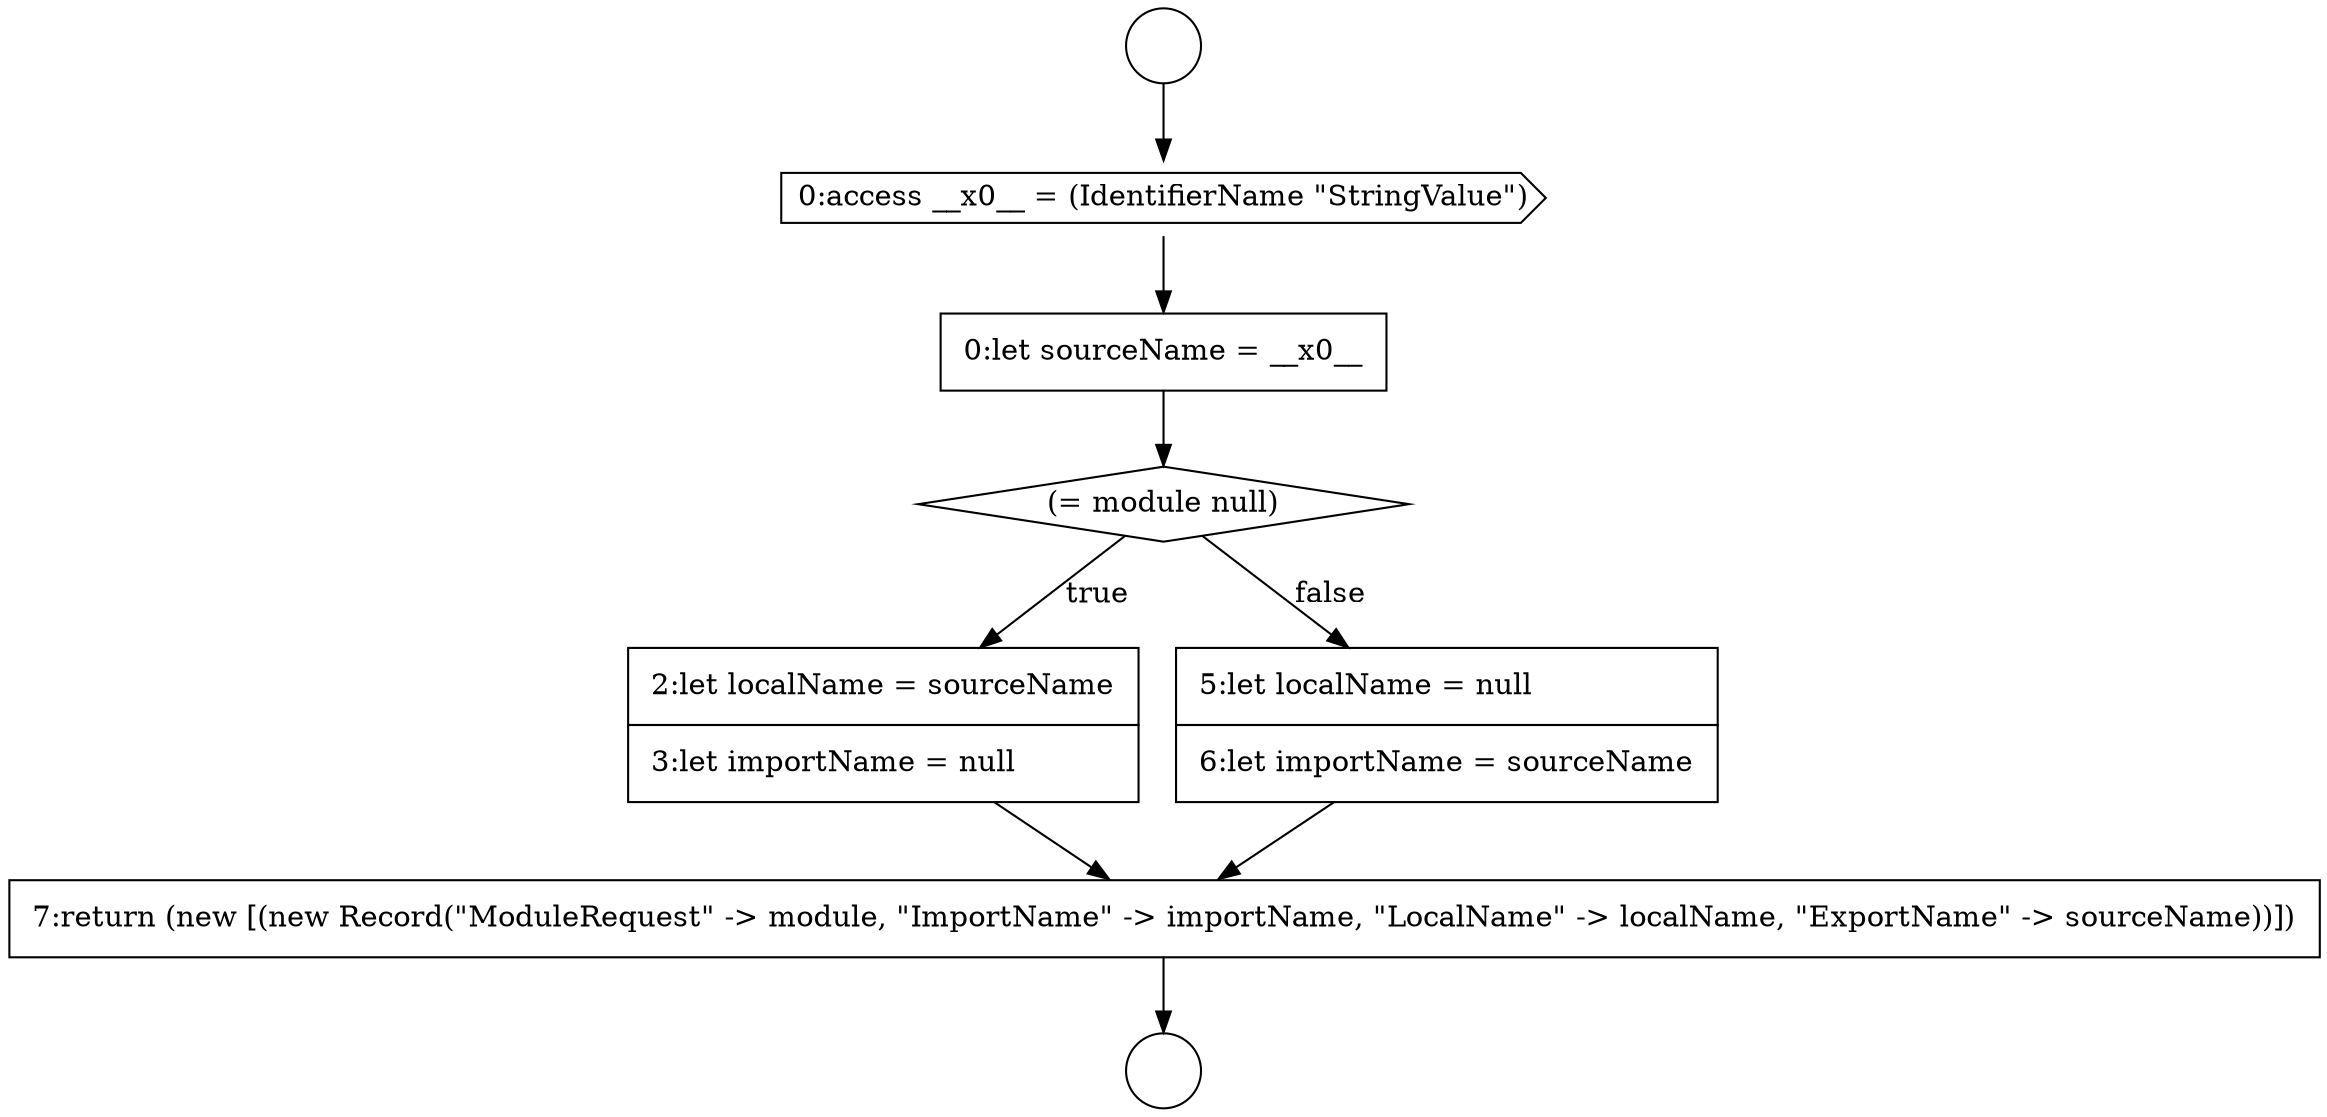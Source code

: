 digraph {
  node9864 [shape=none, margin=0, label=<<font color="black">
    <table border="0" cellborder="1" cellspacing="0" cellpadding="10">
      <tr><td align="left">2:let localName = sourceName</td></tr>
      <tr><td align="left">3:let importName = null</td></tr>
    </table>
  </font>> color="black" fillcolor="white" style=filled]
  node9860 [shape=circle label=" " color="black" fillcolor="white" style=filled]
  node9865 [shape=none, margin=0, label=<<font color="black">
    <table border="0" cellborder="1" cellspacing="0" cellpadding="10">
      <tr><td align="left">5:let localName = null</td></tr>
      <tr><td align="left">6:let importName = sourceName</td></tr>
    </table>
  </font>> color="black" fillcolor="white" style=filled]
  node9861 [shape=cds, label=<<font color="black">0:access __x0__ = (IdentifierName &quot;StringValue&quot;)</font>> color="black" fillcolor="white" style=filled]
  node9862 [shape=none, margin=0, label=<<font color="black">
    <table border="0" cellborder="1" cellspacing="0" cellpadding="10">
      <tr><td align="left">0:let sourceName = __x0__</td></tr>
    </table>
  </font>> color="black" fillcolor="white" style=filled]
  node9863 [shape=diamond, label=<<font color="black">(= module null)</font>> color="black" fillcolor="white" style=filled]
  node9866 [shape=none, margin=0, label=<<font color="black">
    <table border="0" cellborder="1" cellspacing="0" cellpadding="10">
      <tr><td align="left">7:return (new [(new Record(&quot;ModuleRequest&quot; -&gt; module, &quot;ImportName&quot; -&gt; importName, &quot;LocalName&quot; -&gt; localName, &quot;ExportName&quot; -&gt; sourceName))])</td></tr>
    </table>
  </font>> color="black" fillcolor="white" style=filled]
  node9859 [shape=circle label=" " color="black" fillcolor="white" style=filled]
  node9866 -> node9860 [ color="black"]
  node9864 -> node9866 [ color="black"]
  node9863 -> node9864 [label=<<font color="black">true</font>> color="black"]
  node9863 -> node9865 [label=<<font color="black">false</font>> color="black"]
  node9862 -> node9863 [ color="black"]
  node9865 -> node9866 [ color="black"]
  node9859 -> node9861 [ color="black"]
  node9861 -> node9862 [ color="black"]
}

